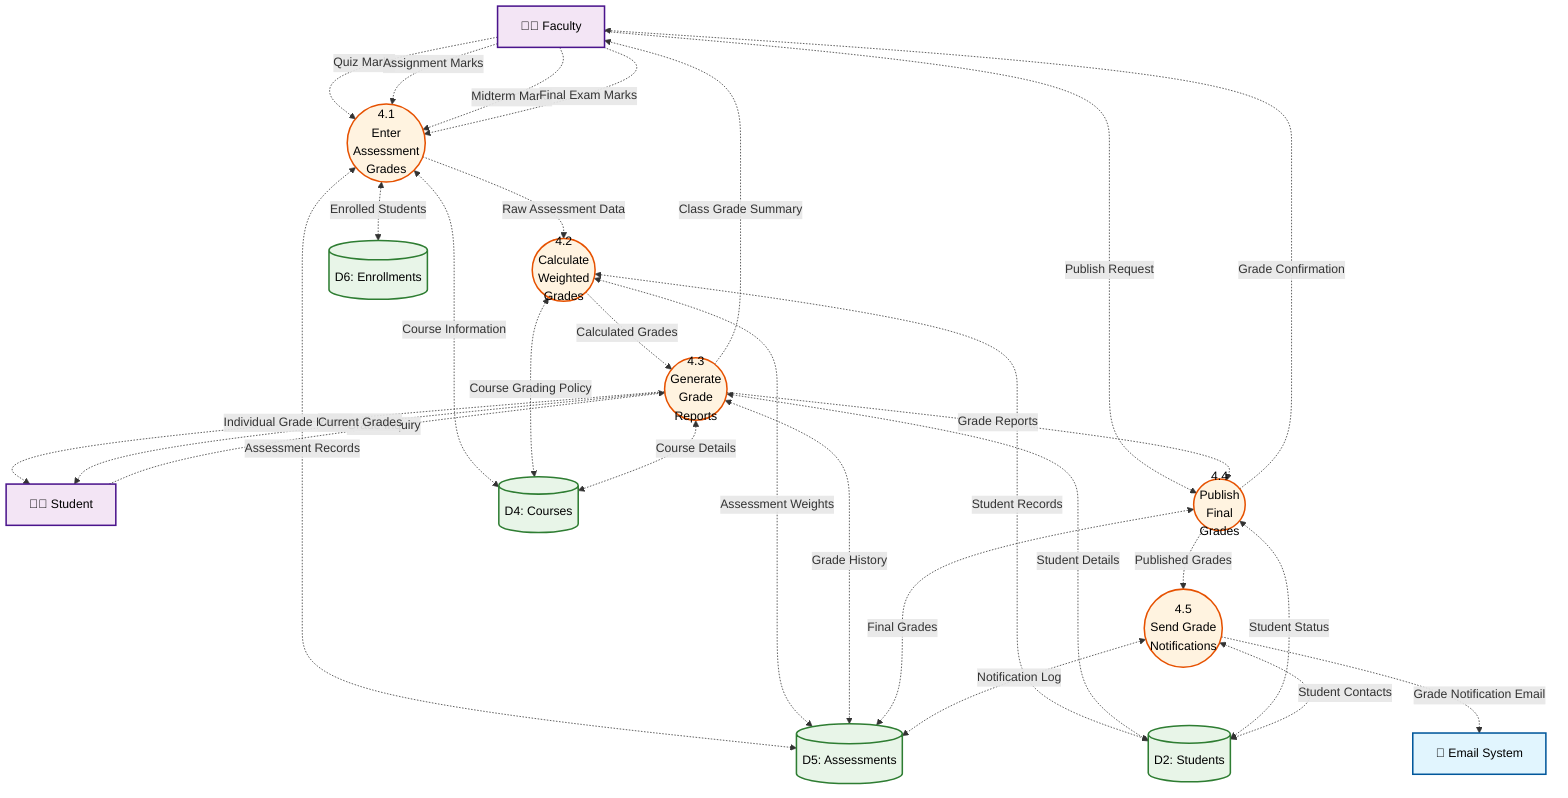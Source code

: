 flowchart TB
    %% External Entities
    Faculty[👨‍🏫 Faculty]
    Student[👨‍🎓 Student]
    EmailSys[📧 Email System]

    %% Level 2 Processes for Grade Management (Process 4.0)
    P41((4.1<br/>Enter<br/>Assessment<br/>Grades))
    P42((4.2<br/>Calculate<br/>Weighted<br/>Grades))
    P43((4.3<br/>Generate<br/>Grade<br/>Reports))
    P44((4.4<br/>Publish<br/>Final<br/>Grades))
    P45((4.5<br/>Send Grade<br/>Notifications))

    %% Data Stores
    D4[(D4: Courses)]
    D5[(D5: Assessments)]
    D2[(D2: Students)]
    D6[(D6: Enrollments)]

    %% Faculty Input Flows
    Faculty -.->|"Quiz Marks"| P41
    Faculty -.->|"Assignment Marks"| P41
    Faculty -.->|"Midterm Marks"| P41
    Faculty -.->|"Final Exam Marks"| P41
    Faculty -.->|"Publish Request"| P44

    %% Process Internal Flows
    P41 -.->|"Raw Assessment Data"| P42
    P42 -.->|"Calculated Grades"| P43
    P43 -.->|"Grade Reports"| P44
    P44 -.->|"Published Grades"| P45

    %% Data Store Interactions
    P41 <-.->|"Assessment Records"| D5
    P41 <-.->|"Course Information"| D4
    P41 <-.->|"Enrolled Students"| D6

    P42 <-.->|"Assessment Weights"| D5
    P42 <-.->|"Course Grading Policy"| D4
    P42 <-.->|"Student Records"| D2

    P43 <-.->|"Grade History"| D5
    P43 <-.->|"Student Details"| D2
    P43 <-.->|"Course Details"| D4

    P44 <-.->|"Final Grades"| D5
    P44 <-.->|"Student Status"| D2

    P45 <-.->|"Notification Log"| D5
    P45 <-.->|"Student Contacts"| D2

    %% Output Flows
    P43 -.->|"Individual Grade Report"| Student
    P43 -.->|"Class Grade Summary"| Faculty
    P44 -.->|"Grade Confirmation"| Faculty
    P45 -.->|"Grade Notification Email"| EmailSys

    %% Student Query Flows
    Student -.->|"Grade Inquiry"| P43
    P43 -.->|"Current Grades"| Student

    %% Styling
    classDef processBox fill:#fff3e0,stroke:#e65100,stroke-width:2px,color:#000
    classDef entityBox fill:#f3e5f5,stroke:#4a148c,stroke-width:2px,color:#000
    classDef dataStore fill:#e8f5e8,stroke:#2e7d32,stroke-width:2px,color:#000
    classDef emailBox fill:#e1f5fe,stroke:#01579b,stroke-width:2px,color:#000

    class P41,P42,P43,P44,P45 processBox
    class Faculty,Student entityBox
    class D2,D4,D5,D6 dataStore
    class EmailSys emailBox